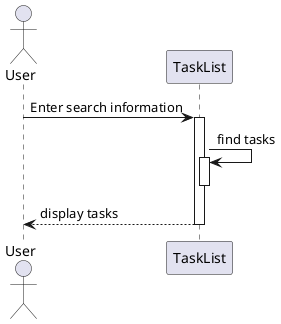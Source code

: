@startuml
Actor User
User -> TaskList : Enter search information
activate TaskList
TaskList -> TaskList: find tasks
activate TaskList
deactivate TaskList
TaskList --> User: display tasks
deactivate TaskList
@enduml
